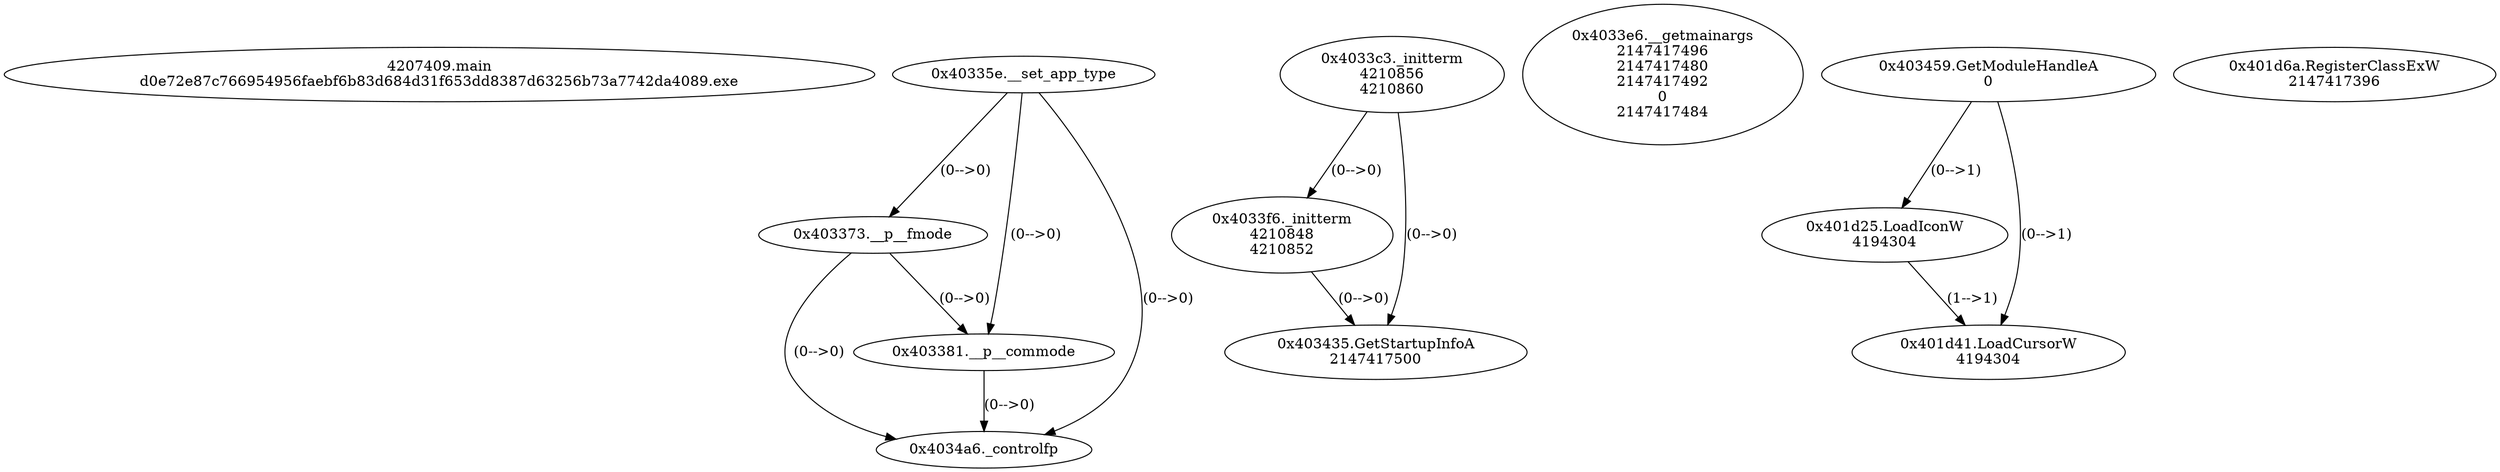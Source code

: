 // Global SCDG with merge call
digraph {
	0 [label="4207409.main
d0e72e87c766954956faebf6b83d684d31f653dd8387d63256b73a7742da4089.exe"]
	1 [label="0x40335e.__set_app_type
"]
	2 [label="0x403373.__p__fmode
"]
	1 -> 2 [label="(0-->0)"]
	3 [label="0x403381.__p__commode
"]
	1 -> 3 [label="(0-->0)"]
	2 -> 3 [label="(0-->0)"]
	4 [label="0x4034a6._controlfp
"]
	1 -> 4 [label="(0-->0)"]
	2 -> 4 [label="(0-->0)"]
	3 -> 4 [label="(0-->0)"]
	5 [label="0x4033c3._initterm
4210856
4210860"]
	6 [label="0x4033e6.__getmainargs
2147417496
2147417480
2147417492
0
2147417484"]
	7 [label="0x4033f6._initterm
4210848
4210852"]
	5 -> 7 [label="(0-->0)"]
	8 [label="0x403435.GetStartupInfoA
2147417500"]
	5 -> 8 [label="(0-->0)"]
	7 -> 8 [label="(0-->0)"]
	9 [label="0x403459.GetModuleHandleA
0"]
	10 [label="0x401d25.LoadIconW
4194304
"]
	9 -> 10 [label="(0-->1)"]
	11 [label="0x401d41.LoadCursorW
4194304
"]
	9 -> 11 [label="(0-->1)"]
	10 -> 11 [label="(1-->1)"]
	12 [label="0x401d6a.RegisterClassExW
2147417396"]
}
